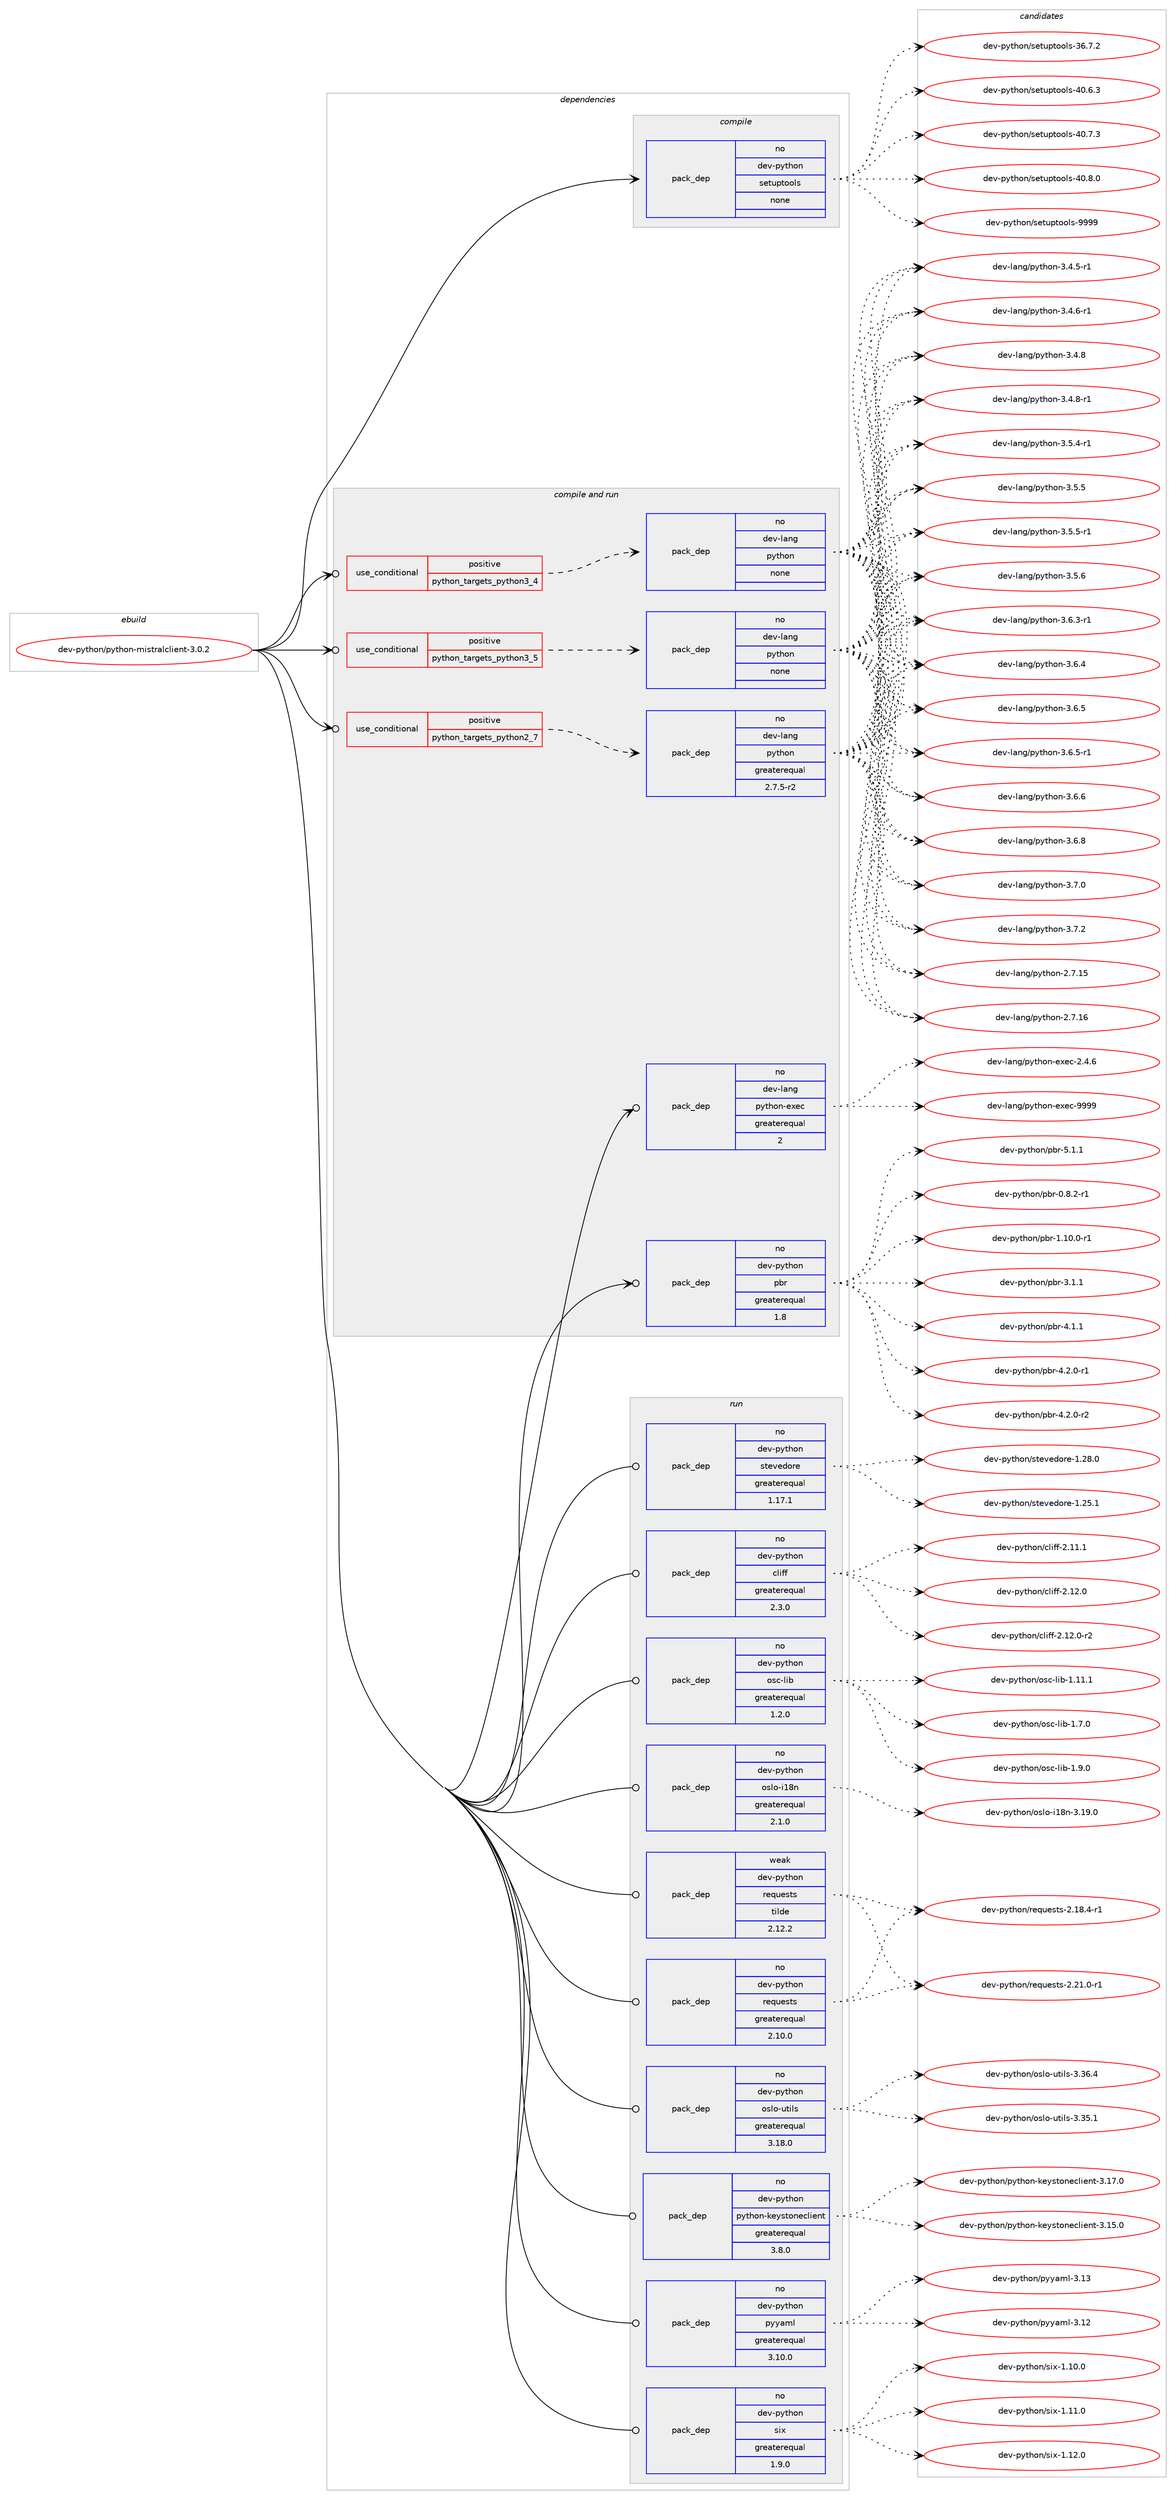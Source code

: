 digraph prolog {

# *************
# Graph options
# *************

newrank=true;
concentrate=true;
compound=true;
graph [rankdir=LR,fontname=Helvetica,fontsize=10,ranksep=1.5];#, ranksep=2.5, nodesep=0.2];
edge  [arrowhead=vee];
node  [fontname=Helvetica,fontsize=10];

# **********
# The ebuild
# **********

subgraph cluster_leftcol {
color=gray;
rank=same;
label=<<i>ebuild</i>>;
id [label="dev-python/python-mistralclient-3.0.2", color=red, width=4, href="../dev-python/python-mistralclient-3.0.2.svg"];
}

# ****************
# The dependencies
# ****************

subgraph cluster_midcol {
color=gray;
label=<<i>dependencies</i>>;
subgraph cluster_compile {
fillcolor="#eeeeee";
style=filled;
label=<<i>compile</i>>;
subgraph pack1029538 {
dependency1435745 [label=<<TABLE BORDER="0" CELLBORDER="1" CELLSPACING="0" CELLPADDING="4" WIDTH="220"><TR><TD ROWSPAN="6" CELLPADDING="30">pack_dep</TD></TR><TR><TD WIDTH="110">no</TD></TR><TR><TD>dev-python</TD></TR><TR><TD>setuptools</TD></TR><TR><TD>none</TD></TR><TR><TD></TD></TR></TABLE>>, shape=none, color=blue];
}
id:e -> dependency1435745:w [weight=20,style="solid",arrowhead="vee"];
}
subgraph cluster_compileandrun {
fillcolor="#eeeeee";
style=filled;
label=<<i>compile and run</i>>;
subgraph cond382853 {
dependency1435746 [label=<<TABLE BORDER="0" CELLBORDER="1" CELLSPACING="0" CELLPADDING="4"><TR><TD ROWSPAN="3" CELLPADDING="10">use_conditional</TD></TR><TR><TD>positive</TD></TR><TR><TD>python_targets_python2_7</TD></TR></TABLE>>, shape=none, color=red];
subgraph pack1029539 {
dependency1435747 [label=<<TABLE BORDER="0" CELLBORDER="1" CELLSPACING="0" CELLPADDING="4" WIDTH="220"><TR><TD ROWSPAN="6" CELLPADDING="30">pack_dep</TD></TR><TR><TD WIDTH="110">no</TD></TR><TR><TD>dev-lang</TD></TR><TR><TD>python</TD></TR><TR><TD>greaterequal</TD></TR><TR><TD>2.7.5-r2</TD></TR></TABLE>>, shape=none, color=blue];
}
dependency1435746:e -> dependency1435747:w [weight=20,style="dashed",arrowhead="vee"];
}
id:e -> dependency1435746:w [weight=20,style="solid",arrowhead="odotvee"];
subgraph cond382854 {
dependency1435748 [label=<<TABLE BORDER="0" CELLBORDER="1" CELLSPACING="0" CELLPADDING="4"><TR><TD ROWSPAN="3" CELLPADDING="10">use_conditional</TD></TR><TR><TD>positive</TD></TR><TR><TD>python_targets_python3_4</TD></TR></TABLE>>, shape=none, color=red];
subgraph pack1029540 {
dependency1435749 [label=<<TABLE BORDER="0" CELLBORDER="1" CELLSPACING="0" CELLPADDING="4" WIDTH="220"><TR><TD ROWSPAN="6" CELLPADDING="30">pack_dep</TD></TR><TR><TD WIDTH="110">no</TD></TR><TR><TD>dev-lang</TD></TR><TR><TD>python</TD></TR><TR><TD>none</TD></TR><TR><TD></TD></TR></TABLE>>, shape=none, color=blue];
}
dependency1435748:e -> dependency1435749:w [weight=20,style="dashed",arrowhead="vee"];
}
id:e -> dependency1435748:w [weight=20,style="solid",arrowhead="odotvee"];
subgraph cond382855 {
dependency1435750 [label=<<TABLE BORDER="0" CELLBORDER="1" CELLSPACING="0" CELLPADDING="4"><TR><TD ROWSPAN="3" CELLPADDING="10">use_conditional</TD></TR><TR><TD>positive</TD></TR><TR><TD>python_targets_python3_5</TD></TR></TABLE>>, shape=none, color=red];
subgraph pack1029541 {
dependency1435751 [label=<<TABLE BORDER="0" CELLBORDER="1" CELLSPACING="0" CELLPADDING="4" WIDTH="220"><TR><TD ROWSPAN="6" CELLPADDING="30">pack_dep</TD></TR><TR><TD WIDTH="110">no</TD></TR><TR><TD>dev-lang</TD></TR><TR><TD>python</TD></TR><TR><TD>none</TD></TR><TR><TD></TD></TR></TABLE>>, shape=none, color=blue];
}
dependency1435750:e -> dependency1435751:w [weight=20,style="dashed",arrowhead="vee"];
}
id:e -> dependency1435750:w [weight=20,style="solid",arrowhead="odotvee"];
subgraph pack1029542 {
dependency1435752 [label=<<TABLE BORDER="0" CELLBORDER="1" CELLSPACING="0" CELLPADDING="4" WIDTH="220"><TR><TD ROWSPAN="6" CELLPADDING="30">pack_dep</TD></TR><TR><TD WIDTH="110">no</TD></TR><TR><TD>dev-lang</TD></TR><TR><TD>python-exec</TD></TR><TR><TD>greaterequal</TD></TR><TR><TD>2</TD></TR></TABLE>>, shape=none, color=blue];
}
id:e -> dependency1435752:w [weight=20,style="solid",arrowhead="odotvee"];
subgraph pack1029543 {
dependency1435753 [label=<<TABLE BORDER="0" CELLBORDER="1" CELLSPACING="0" CELLPADDING="4" WIDTH="220"><TR><TD ROWSPAN="6" CELLPADDING="30">pack_dep</TD></TR><TR><TD WIDTH="110">no</TD></TR><TR><TD>dev-python</TD></TR><TR><TD>pbr</TD></TR><TR><TD>greaterequal</TD></TR><TR><TD>1.8</TD></TR></TABLE>>, shape=none, color=blue];
}
id:e -> dependency1435753:w [weight=20,style="solid",arrowhead="odotvee"];
}
subgraph cluster_run {
fillcolor="#eeeeee";
style=filled;
label=<<i>run</i>>;
subgraph pack1029544 {
dependency1435754 [label=<<TABLE BORDER="0" CELLBORDER="1" CELLSPACING="0" CELLPADDING="4" WIDTH="220"><TR><TD ROWSPAN="6" CELLPADDING="30">pack_dep</TD></TR><TR><TD WIDTH="110">no</TD></TR><TR><TD>dev-python</TD></TR><TR><TD>cliff</TD></TR><TR><TD>greaterequal</TD></TR><TR><TD>2.3.0</TD></TR></TABLE>>, shape=none, color=blue];
}
id:e -> dependency1435754:w [weight=20,style="solid",arrowhead="odot"];
subgraph pack1029545 {
dependency1435755 [label=<<TABLE BORDER="0" CELLBORDER="1" CELLSPACING="0" CELLPADDING="4" WIDTH="220"><TR><TD ROWSPAN="6" CELLPADDING="30">pack_dep</TD></TR><TR><TD WIDTH="110">no</TD></TR><TR><TD>dev-python</TD></TR><TR><TD>osc-lib</TD></TR><TR><TD>greaterequal</TD></TR><TR><TD>1.2.0</TD></TR></TABLE>>, shape=none, color=blue];
}
id:e -> dependency1435755:w [weight=20,style="solid",arrowhead="odot"];
subgraph pack1029546 {
dependency1435756 [label=<<TABLE BORDER="0" CELLBORDER="1" CELLSPACING="0" CELLPADDING="4" WIDTH="220"><TR><TD ROWSPAN="6" CELLPADDING="30">pack_dep</TD></TR><TR><TD WIDTH="110">no</TD></TR><TR><TD>dev-python</TD></TR><TR><TD>oslo-i18n</TD></TR><TR><TD>greaterequal</TD></TR><TR><TD>2.1.0</TD></TR></TABLE>>, shape=none, color=blue];
}
id:e -> dependency1435756:w [weight=20,style="solid",arrowhead="odot"];
subgraph pack1029547 {
dependency1435757 [label=<<TABLE BORDER="0" CELLBORDER="1" CELLSPACING="0" CELLPADDING="4" WIDTH="220"><TR><TD ROWSPAN="6" CELLPADDING="30">pack_dep</TD></TR><TR><TD WIDTH="110">no</TD></TR><TR><TD>dev-python</TD></TR><TR><TD>oslo-utils</TD></TR><TR><TD>greaterequal</TD></TR><TR><TD>3.18.0</TD></TR></TABLE>>, shape=none, color=blue];
}
id:e -> dependency1435757:w [weight=20,style="solid",arrowhead="odot"];
subgraph pack1029548 {
dependency1435758 [label=<<TABLE BORDER="0" CELLBORDER="1" CELLSPACING="0" CELLPADDING="4" WIDTH="220"><TR><TD ROWSPAN="6" CELLPADDING="30">pack_dep</TD></TR><TR><TD WIDTH="110">no</TD></TR><TR><TD>dev-python</TD></TR><TR><TD>python-keystoneclient</TD></TR><TR><TD>greaterequal</TD></TR><TR><TD>3.8.0</TD></TR></TABLE>>, shape=none, color=blue];
}
id:e -> dependency1435758:w [weight=20,style="solid",arrowhead="odot"];
subgraph pack1029549 {
dependency1435759 [label=<<TABLE BORDER="0" CELLBORDER="1" CELLSPACING="0" CELLPADDING="4" WIDTH="220"><TR><TD ROWSPAN="6" CELLPADDING="30">pack_dep</TD></TR><TR><TD WIDTH="110">no</TD></TR><TR><TD>dev-python</TD></TR><TR><TD>pyyaml</TD></TR><TR><TD>greaterequal</TD></TR><TR><TD>3.10.0</TD></TR></TABLE>>, shape=none, color=blue];
}
id:e -> dependency1435759:w [weight=20,style="solid",arrowhead="odot"];
subgraph pack1029550 {
dependency1435760 [label=<<TABLE BORDER="0" CELLBORDER="1" CELLSPACING="0" CELLPADDING="4" WIDTH="220"><TR><TD ROWSPAN="6" CELLPADDING="30">pack_dep</TD></TR><TR><TD WIDTH="110">no</TD></TR><TR><TD>dev-python</TD></TR><TR><TD>requests</TD></TR><TR><TD>greaterequal</TD></TR><TR><TD>2.10.0</TD></TR></TABLE>>, shape=none, color=blue];
}
id:e -> dependency1435760:w [weight=20,style="solid",arrowhead="odot"];
subgraph pack1029551 {
dependency1435761 [label=<<TABLE BORDER="0" CELLBORDER="1" CELLSPACING="0" CELLPADDING="4" WIDTH="220"><TR><TD ROWSPAN="6" CELLPADDING="30">pack_dep</TD></TR><TR><TD WIDTH="110">no</TD></TR><TR><TD>dev-python</TD></TR><TR><TD>six</TD></TR><TR><TD>greaterequal</TD></TR><TR><TD>1.9.0</TD></TR></TABLE>>, shape=none, color=blue];
}
id:e -> dependency1435761:w [weight=20,style="solid",arrowhead="odot"];
subgraph pack1029552 {
dependency1435762 [label=<<TABLE BORDER="0" CELLBORDER="1" CELLSPACING="0" CELLPADDING="4" WIDTH="220"><TR><TD ROWSPAN="6" CELLPADDING="30">pack_dep</TD></TR><TR><TD WIDTH="110">no</TD></TR><TR><TD>dev-python</TD></TR><TR><TD>stevedore</TD></TR><TR><TD>greaterequal</TD></TR><TR><TD>1.17.1</TD></TR></TABLE>>, shape=none, color=blue];
}
id:e -> dependency1435762:w [weight=20,style="solid",arrowhead="odot"];
subgraph pack1029553 {
dependency1435763 [label=<<TABLE BORDER="0" CELLBORDER="1" CELLSPACING="0" CELLPADDING="4" WIDTH="220"><TR><TD ROWSPAN="6" CELLPADDING="30">pack_dep</TD></TR><TR><TD WIDTH="110">weak</TD></TR><TR><TD>dev-python</TD></TR><TR><TD>requests</TD></TR><TR><TD>tilde</TD></TR><TR><TD>2.12.2</TD></TR></TABLE>>, shape=none, color=blue];
}
id:e -> dependency1435763:w [weight=20,style="solid",arrowhead="odot"];
}
}

# **************
# The candidates
# **************

subgraph cluster_choices {
rank=same;
color=gray;
label=<<i>candidates</i>>;

subgraph choice1029538 {
color=black;
nodesep=1;
choice100101118451121211161041111104711510111611711211611111110811545515446554650 [label="dev-python/setuptools-36.7.2", color=red, width=4,href="../dev-python/setuptools-36.7.2.svg"];
choice100101118451121211161041111104711510111611711211611111110811545524846544651 [label="dev-python/setuptools-40.6.3", color=red, width=4,href="../dev-python/setuptools-40.6.3.svg"];
choice100101118451121211161041111104711510111611711211611111110811545524846554651 [label="dev-python/setuptools-40.7.3", color=red, width=4,href="../dev-python/setuptools-40.7.3.svg"];
choice100101118451121211161041111104711510111611711211611111110811545524846564648 [label="dev-python/setuptools-40.8.0", color=red, width=4,href="../dev-python/setuptools-40.8.0.svg"];
choice10010111845112121116104111110471151011161171121161111111081154557575757 [label="dev-python/setuptools-9999", color=red, width=4,href="../dev-python/setuptools-9999.svg"];
dependency1435745:e -> choice100101118451121211161041111104711510111611711211611111110811545515446554650:w [style=dotted,weight="100"];
dependency1435745:e -> choice100101118451121211161041111104711510111611711211611111110811545524846544651:w [style=dotted,weight="100"];
dependency1435745:e -> choice100101118451121211161041111104711510111611711211611111110811545524846554651:w [style=dotted,weight="100"];
dependency1435745:e -> choice100101118451121211161041111104711510111611711211611111110811545524846564648:w [style=dotted,weight="100"];
dependency1435745:e -> choice10010111845112121116104111110471151011161171121161111111081154557575757:w [style=dotted,weight="100"];
}
subgraph choice1029539 {
color=black;
nodesep=1;
choice10010111845108971101034711212111610411111045504655464953 [label="dev-lang/python-2.7.15", color=red, width=4,href="../dev-lang/python-2.7.15.svg"];
choice10010111845108971101034711212111610411111045504655464954 [label="dev-lang/python-2.7.16", color=red, width=4,href="../dev-lang/python-2.7.16.svg"];
choice1001011184510897110103471121211161041111104551465246534511449 [label="dev-lang/python-3.4.5-r1", color=red, width=4,href="../dev-lang/python-3.4.5-r1.svg"];
choice1001011184510897110103471121211161041111104551465246544511449 [label="dev-lang/python-3.4.6-r1", color=red, width=4,href="../dev-lang/python-3.4.6-r1.svg"];
choice100101118451089711010347112121116104111110455146524656 [label="dev-lang/python-3.4.8", color=red, width=4,href="../dev-lang/python-3.4.8.svg"];
choice1001011184510897110103471121211161041111104551465246564511449 [label="dev-lang/python-3.4.8-r1", color=red, width=4,href="../dev-lang/python-3.4.8-r1.svg"];
choice1001011184510897110103471121211161041111104551465346524511449 [label="dev-lang/python-3.5.4-r1", color=red, width=4,href="../dev-lang/python-3.5.4-r1.svg"];
choice100101118451089711010347112121116104111110455146534653 [label="dev-lang/python-3.5.5", color=red, width=4,href="../dev-lang/python-3.5.5.svg"];
choice1001011184510897110103471121211161041111104551465346534511449 [label="dev-lang/python-3.5.5-r1", color=red, width=4,href="../dev-lang/python-3.5.5-r1.svg"];
choice100101118451089711010347112121116104111110455146534654 [label="dev-lang/python-3.5.6", color=red, width=4,href="../dev-lang/python-3.5.6.svg"];
choice1001011184510897110103471121211161041111104551465446514511449 [label="dev-lang/python-3.6.3-r1", color=red, width=4,href="../dev-lang/python-3.6.3-r1.svg"];
choice100101118451089711010347112121116104111110455146544652 [label="dev-lang/python-3.6.4", color=red, width=4,href="../dev-lang/python-3.6.4.svg"];
choice100101118451089711010347112121116104111110455146544653 [label="dev-lang/python-3.6.5", color=red, width=4,href="../dev-lang/python-3.6.5.svg"];
choice1001011184510897110103471121211161041111104551465446534511449 [label="dev-lang/python-3.6.5-r1", color=red, width=4,href="../dev-lang/python-3.6.5-r1.svg"];
choice100101118451089711010347112121116104111110455146544654 [label="dev-lang/python-3.6.6", color=red, width=4,href="../dev-lang/python-3.6.6.svg"];
choice100101118451089711010347112121116104111110455146544656 [label="dev-lang/python-3.6.8", color=red, width=4,href="../dev-lang/python-3.6.8.svg"];
choice100101118451089711010347112121116104111110455146554648 [label="dev-lang/python-3.7.0", color=red, width=4,href="../dev-lang/python-3.7.0.svg"];
choice100101118451089711010347112121116104111110455146554650 [label="dev-lang/python-3.7.2", color=red, width=4,href="../dev-lang/python-3.7.2.svg"];
dependency1435747:e -> choice10010111845108971101034711212111610411111045504655464953:w [style=dotted,weight="100"];
dependency1435747:e -> choice10010111845108971101034711212111610411111045504655464954:w [style=dotted,weight="100"];
dependency1435747:e -> choice1001011184510897110103471121211161041111104551465246534511449:w [style=dotted,weight="100"];
dependency1435747:e -> choice1001011184510897110103471121211161041111104551465246544511449:w [style=dotted,weight="100"];
dependency1435747:e -> choice100101118451089711010347112121116104111110455146524656:w [style=dotted,weight="100"];
dependency1435747:e -> choice1001011184510897110103471121211161041111104551465246564511449:w [style=dotted,weight="100"];
dependency1435747:e -> choice1001011184510897110103471121211161041111104551465346524511449:w [style=dotted,weight="100"];
dependency1435747:e -> choice100101118451089711010347112121116104111110455146534653:w [style=dotted,weight="100"];
dependency1435747:e -> choice1001011184510897110103471121211161041111104551465346534511449:w [style=dotted,weight="100"];
dependency1435747:e -> choice100101118451089711010347112121116104111110455146534654:w [style=dotted,weight="100"];
dependency1435747:e -> choice1001011184510897110103471121211161041111104551465446514511449:w [style=dotted,weight="100"];
dependency1435747:e -> choice100101118451089711010347112121116104111110455146544652:w [style=dotted,weight="100"];
dependency1435747:e -> choice100101118451089711010347112121116104111110455146544653:w [style=dotted,weight="100"];
dependency1435747:e -> choice1001011184510897110103471121211161041111104551465446534511449:w [style=dotted,weight="100"];
dependency1435747:e -> choice100101118451089711010347112121116104111110455146544654:w [style=dotted,weight="100"];
dependency1435747:e -> choice100101118451089711010347112121116104111110455146544656:w [style=dotted,weight="100"];
dependency1435747:e -> choice100101118451089711010347112121116104111110455146554648:w [style=dotted,weight="100"];
dependency1435747:e -> choice100101118451089711010347112121116104111110455146554650:w [style=dotted,weight="100"];
}
subgraph choice1029540 {
color=black;
nodesep=1;
choice10010111845108971101034711212111610411111045504655464953 [label="dev-lang/python-2.7.15", color=red, width=4,href="../dev-lang/python-2.7.15.svg"];
choice10010111845108971101034711212111610411111045504655464954 [label="dev-lang/python-2.7.16", color=red, width=4,href="../dev-lang/python-2.7.16.svg"];
choice1001011184510897110103471121211161041111104551465246534511449 [label="dev-lang/python-3.4.5-r1", color=red, width=4,href="../dev-lang/python-3.4.5-r1.svg"];
choice1001011184510897110103471121211161041111104551465246544511449 [label="dev-lang/python-3.4.6-r1", color=red, width=4,href="../dev-lang/python-3.4.6-r1.svg"];
choice100101118451089711010347112121116104111110455146524656 [label="dev-lang/python-3.4.8", color=red, width=4,href="../dev-lang/python-3.4.8.svg"];
choice1001011184510897110103471121211161041111104551465246564511449 [label="dev-lang/python-3.4.8-r1", color=red, width=4,href="../dev-lang/python-3.4.8-r1.svg"];
choice1001011184510897110103471121211161041111104551465346524511449 [label="dev-lang/python-3.5.4-r1", color=red, width=4,href="../dev-lang/python-3.5.4-r1.svg"];
choice100101118451089711010347112121116104111110455146534653 [label="dev-lang/python-3.5.5", color=red, width=4,href="../dev-lang/python-3.5.5.svg"];
choice1001011184510897110103471121211161041111104551465346534511449 [label="dev-lang/python-3.5.5-r1", color=red, width=4,href="../dev-lang/python-3.5.5-r1.svg"];
choice100101118451089711010347112121116104111110455146534654 [label="dev-lang/python-3.5.6", color=red, width=4,href="../dev-lang/python-3.5.6.svg"];
choice1001011184510897110103471121211161041111104551465446514511449 [label="dev-lang/python-3.6.3-r1", color=red, width=4,href="../dev-lang/python-3.6.3-r1.svg"];
choice100101118451089711010347112121116104111110455146544652 [label="dev-lang/python-3.6.4", color=red, width=4,href="../dev-lang/python-3.6.4.svg"];
choice100101118451089711010347112121116104111110455146544653 [label="dev-lang/python-3.6.5", color=red, width=4,href="../dev-lang/python-3.6.5.svg"];
choice1001011184510897110103471121211161041111104551465446534511449 [label="dev-lang/python-3.6.5-r1", color=red, width=4,href="../dev-lang/python-3.6.5-r1.svg"];
choice100101118451089711010347112121116104111110455146544654 [label="dev-lang/python-3.6.6", color=red, width=4,href="../dev-lang/python-3.6.6.svg"];
choice100101118451089711010347112121116104111110455146544656 [label="dev-lang/python-3.6.8", color=red, width=4,href="../dev-lang/python-3.6.8.svg"];
choice100101118451089711010347112121116104111110455146554648 [label="dev-lang/python-3.7.0", color=red, width=4,href="../dev-lang/python-3.7.0.svg"];
choice100101118451089711010347112121116104111110455146554650 [label="dev-lang/python-3.7.2", color=red, width=4,href="../dev-lang/python-3.7.2.svg"];
dependency1435749:e -> choice10010111845108971101034711212111610411111045504655464953:w [style=dotted,weight="100"];
dependency1435749:e -> choice10010111845108971101034711212111610411111045504655464954:w [style=dotted,weight="100"];
dependency1435749:e -> choice1001011184510897110103471121211161041111104551465246534511449:w [style=dotted,weight="100"];
dependency1435749:e -> choice1001011184510897110103471121211161041111104551465246544511449:w [style=dotted,weight="100"];
dependency1435749:e -> choice100101118451089711010347112121116104111110455146524656:w [style=dotted,weight="100"];
dependency1435749:e -> choice1001011184510897110103471121211161041111104551465246564511449:w [style=dotted,weight="100"];
dependency1435749:e -> choice1001011184510897110103471121211161041111104551465346524511449:w [style=dotted,weight="100"];
dependency1435749:e -> choice100101118451089711010347112121116104111110455146534653:w [style=dotted,weight="100"];
dependency1435749:e -> choice1001011184510897110103471121211161041111104551465346534511449:w [style=dotted,weight="100"];
dependency1435749:e -> choice100101118451089711010347112121116104111110455146534654:w [style=dotted,weight="100"];
dependency1435749:e -> choice1001011184510897110103471121211161041111104551465446514511449:w [style=dotted,weight="100"];
dependency1435749:e -> choice100101118451089711010347112121116104111110455146544652:w [style=dotted,weight="100"];
dependency1435749:e -> choice100101118451089711010347112121116104111110455146544653:w [style=dotted,weight="100"];
dependency1435749:e -> choice1001011184510897110103471121211161041111104551465446534511449:w [style=dotted,weight="100"];
dependency1435749:e -> choice100101118451089711010347112121116104111110455146544654:w [style=dotted,weight="100"];
dependency1435749:e -> choice100101118451089711010347112121116104111110455146544656:w [style=dotted,weight="100"];
dependency1435749:e -> choice100101118451089711010347112121116104111110455146554648:w [style=dotted,weight="100"];
dependency1435749:e -> choice100101118451089711010347112121116104111110455146554650:w [style=dotted,weight="100"];
}
subgraph choice1029541 {
color=black;
nodesep=1;
choice10010111845108971101034711212111610411111045504655464953 [label="dev-lang/python-2.7.15", color=red, width=4,href="../dev-lang/python-2.7.15.svg"];
choice10010111845108971101034711212111610411111045504655464954 [label="dev-lang/python-2.7.16", color=red, width=4,href="../dev-lang/python-2.7.16.svg"];
choice1001011184510897110103471121211161041111104551465246534511449 [label="dev-lang/python-3.4.5-r1", color=red, width=4,href="../dev-lang/python-3.4.5-r1.svg"];
choice1001011184510897110103471121211161041111104551465246544511449 [label="dev-lang/python-3.4.6-r1", color=red, width=4,href="../dev-lang/python-3.4.6-r1.svg"];
choice100101118451089711010347112121116104111110455146524656 [label="dev-lang/python-3.4.8", color=red, width=4,href="../dev-lang/python-3.4.8.svg"];
choice1001011184510897110103471121211161041111104551465246564511449 [label="dev-lang/python-3.4.8-r1", color=red, width=4,href="../dev-lang/python-3.4.8-r1.svg"];
choice1001011184510897110103471121211161041111104551465346524511449 [label="dev-lang/python-3.5.4-r1", color=red, width=4,href="../dev-lang/python-3.5.4-r1.svg"];
choice100101118451089711010347112121116104111110455146534653 [label="dev-lang/python-3.5.5", color=red, width=4,href="../dev-lang/python-3.5.5.svg"];
choice1001011184510897110103471121211161041111104551465346534511449 [label="dev-lang/python-3.5.5-r1", color=red, width=4,href="../dev-lang/python-3.5.5-r1.svg"];
choice100101118451089711010347112121116104111110455146534654 [label="dev-lang/python-3.5.6", color=red, width=4,href="../dev-lang/python-3.5.6.svg"];
choice1001011184510897110103471121211161041111104551465446514511449 [label="dev-lang/python-3.6.3-r1", color=red, width=4,href="../dev-lang/python-3.6.3-r1.svg"];
choice100101118451089711010347112121116104111110455146544652 [label="dev-lang/python-3.6.4", color=red, width=4,href="../dev-lang/python-3.6.4.svg"];
choice100101118451089711010347112121116104111110455146544653 [label="dev-lang/python-3.6.5", color=red, width=4,href="../dev-lang/python-3.6.5.svg"];
choice1001011184510897110103471121211161041111104551465446534511449 [label="dev-lang/python-3.6.5-r1", color=red, width=4,href="../dev-lang/python-3.6.5-r1.svg"];
choice100101118451089711010347112121116104111110455146544654 [label="dev-lang/python-3.6.6", color=red, width=4,href="../dev-lang/python-3.6.6.svg"];
choice100101118451089711010347112121116104111110455146544656 [label="dev-lang/python-3.6.8", color=red, width=4,href="../dev-lang/python-3.6.8.svg"];
choice100101118451089711010347112121116104111110455146554648 [label="dev-lang/python-3.7.0", color=red, width=4,href="../dev-lang/python-3.7.0.svg"];
choice100101118451089711010347112121116104111110455146554650 [label="dev-lang/python-3.7.2", color=red, width=4,href="../dev-lang/python-3.7.2.svg"];
dependency1435751:e -> choice10010111845108971101034711212111610411111045504655464953:w [style=dotted,weight="100"];
dependency1435751:e -> choice10010111845108971101034711212111610411111045504655464954:w [style=dotted,weight="100"];
dependency1435751:e -> choice1001011184510897110103471121211161041111104551465246534511449:w [style=dotted,weight="100"];
dependency1435751:e -> choice1001011184510897110103471121211161041111104551465246544511449:w [style=dotted,weight="100"];
dependency1435751:e -> choice100101118451089711010347112121116104111110455146524656:w [style=dotted,weight="100"];
dependency1435751:e -> choice1001011184510897110103471121211161041111104551465246564511449:w [style=dotted,weight="100"];
dependency1435751:e -> choice1001011184510897110103471121211161041111104551465346524511449:w [style=dotted,weight="100"];
dependency1435751:e -> choice100101118451089711010347112121116104111110455146534653:w [style=dotted,weight="100"];
dependency1435751:e -> choice1001011184510897110103471121211161041111104551465346534511449:w [style=dotted,weight="100"];
dependency1435751:e -> choice100101118451089711010347112121116104111110455146534654:w [style=dotted,weight="100"];
dependency1435751:e -> choice1001011184510897110103471121211161041111104551465446514511449:w [style=dotted,weight="100"];
dependency1435751:e -> choice100101118451089711010347112121116104111110455146544652:w [style=dotted,weight="100"];
dependency1435751:e -> choice100101118451089711010347112121116104111110455146544653:w [style=dotted,weight="100"];
dependency1435751:e -> choice1001011184510897110103471121211161041111104551465446534511449:w [style=dotted,weight="100"];
dependency1435751:e -> choice100101118451089711010347112121116104111110455146544654:w [style=dotted,weight="100"];
dependency1435751:e -> choice100101118451089711010347112121116104111110455146544656:w [style=dotted,weight="100"];
dependency1435751:e -> choice100101118451089711010347112121116104111110455146554648:w [style=dotted,weight="100"];
dependency1435751:e -> choice100101118451089711010347112121116104111110455146554650:w [style=dotted,weight="100"];
}
subgraph choice1029542 {
color=black;
nodesep=1;
choice1001011184510897110103471121211161041111104510112010199455046524654 [label="dev-lang/python-exec-2.4.6", color=red, width=4,href="../dev-lang/python-exec-2.4.6.svg"];
choice10010111845108971101034711212111610411111045101120101994557575757 [label="dev-lang/python-exec-9999", color=red, width=4,href="../dev-lang/python-exec-9999.svg"];
dependency1435752:e -> choice1001011184510897110103471121211161041111104510112010199455046524654:w [style=dotted,weight="100"];
dependency1435752:e -> choice10010111845108971101034711212111610411111045101120101994557575757:w [style=dotted,weight="100"];
}
subgraph choice1029543 {
color=black;
nodesep=1;
choice1001011184511212111610411111047112981144548465646504511449 [label="dev-python/pbr-0.8.2-r1", color=red, width=4,href="../dev-python/pbr-0.8.2-r1.svg"];
choice100101118451121211161041111104711298114454946494846484511449 [label="dev-python/pbr-1.10.0-r1", color=red, width=4,href="../dev-python/pbr-1.10.0-r1.svg"];
choice100101118451121211161041111104711298114455146494649 [label="dev-python/pbr-3.1.1", color=red, width=4,href="../dev-python/pbr-3.1.1.svg"];
choice100101118451121211161041111104711298114455246494649 [label="dev-python/pbr-4.1.1", color=red, width=4,href="../dev-python/pbr-4.1.1.svg"];
choice1001011184511212111610411111047112981144552465046484511449 [label="dev-python/pbr-4.2.0-r1", color=red, width=4,href="../dev-python/pbr-4.2.0-r1.svg"];
choice1001011184511212111610411111047112981144552465046484511450 [label="dev-python/pbr-4.2.0-r2", color=red, width=4,href="../dev-python/pbr-4.2.0-r2.svg"];
choice100101118451121211161041111104711298114455346494649 [label="dev-python/pbr-5.1.1", color=red, width=4,href="../dev-python/pbr-5.1.1.svg"];
dependency1435753:e -> choice1001011184511212111610411111047112981144548465646504511449:w [style=dotted,weight="100"];
dependency1435753:e -> choice100101118451121211161041111104711298114454946494846484511449:w [style=dotted,weight="100"];
dependency1435753:e -> choice100101118451121211161041111104711298114455146494649:w [style=dotted,weight="100"];
dependency1435753:e -> choice100101118451121211161041111104711298114455246494649:w [style=dotted,weight="100"];
dependency1435753:e -> choice1001011184511212111610411111047112981144552465046484511449:w [style=dotted,weight="100"];
dependency1435753:e -> choice1001011184511212111610411111047112981144552465046484511450:w [style=dotted,weight="100"];
dependency1435753:e -> choice100101118451121211161041111104711298114455346494649:w [style=dotted,weight="100"];
}
subgraph choice1029544 {
color=black;
nodesep=1;
choice10010111845112121116104111110479910810510210245504649494649 [label="dev-python/cliff-2.11.1", color=red, width=4,href="../dev-python/cliff-2.11.1.svg"];
choice10010111845112121116104111110479910810510210245504649504648 [label="dev-python/cliff-2.12.0", color=red, width=4,href="../dev-python/cliff-2.12.0.svg"];
choice100101118451121211161041111104799108105102102455046495046484511450 [label="dev-python/cliff-2.12.0-r2", color=red, width=4,href="../dev-python/cliff-2.12.0-r2.svg"];
dependency1435754:e -> choice10010111845112121116104111110479910810510210245504649494649:w [style=dotted,weight="100"];
dependency1435754:e -> choice10010111845112121116104111110479910810510210245504649504648:w [style=dotted,weight="100"];
dependency1435754:e -> choice100101118451121211161041111104799108105102102455046495046484511450:w [style=dotted,weight="100"];
}
subgraph choice1029545 {
color=black;
nodesep=1;
choice100101118451121211161041111104711111599451081059845494649494649 [label="dev-python/osc-lib-1.11.1", color=red, width=4,href="../dev-python/osc-lib-1.11.1.svg"];
choice1001011184511212111610411111047111115994510810598454946554648 [label="dev-python/osc-lib-1.7.0", color=red, width=4,href="../dev-python/osc-lib-1.7.0.svg"];
choice1001011184511212111610411111047111115994510810598454946574648 [label="dev-python/osc-lib-1.9.0", color=red, width=4,href="../dev-python/osc-lib-1.9.0.svg"];
dependency1435755:e -> choice100101118451121211161041111104711111599451081059845494649494649:w [style=dotted,weight="100"];
dependency1435755:e -> choice1001011184511212111610411111047111115994510810598454946554648:w [style=dotted,weight="100"];
dependency1435755:e -> choice1001011184511212111610411111047111115994510810598454946574648:w [style=dotted,weight="100"];
}
subgraph choice1029546 {
color=black;
nodesep=1;
choice100101118451121211161041111104711111510811145105495611045514649574648 [label="dev-python/oslo-i18n-3.19.0", color=red, width=4,href="../dev-python/oslo-i18n-3.19.0.svg"];
dependency1435756:e -> choice100101118451121211161041111104711111510811145105495611045514649574648:w [style=dotted,weight="100"];
}
subgraph choice1029547 {
color=black;
nodesep=1;
choice10010111845112121116104111110471111151081114511711610510811545514651534649 [label="dev-python/oslo-utils-3.35.1", color=red, width=4,href="../dev-python/oslo-utils-3.35.1.svg"];
choice10010111845112121116104111110471111151081114511711610510811545514651544652 [label="dev-python/oslo-utils-3.36.4", color=red, width=4,href="../dev-python/oslo-utils-3.36.4.svg"];
dependency1435757:e -> choice10010111845112121116104111110471111151081114511711610510811545514651534649:w [style=dotted,weight="100"];
dependency1435757:e -> choice10010111845112121116104111110471111151081114511711610510811545514651544652:w [style=dotted,weight="100"];
}
subgraph choice1029548 {
color=black;
nodesep=1;
choice1001011184511212111610411111047112121116104111110451071011211151161111101019910810510111011645514649534648 [label="dev-python/python-keystoneclient-3.15.0", color=red, width=4,href="../dev-python/python-keystoneclient-3.15.0.svg"];
choice1001011184511212111610411111047112121116104111110451071011211151161111101019910810510111011645514649554648 [label="dev-python/python-keystoneclient-3.17.0", color=red, width=4,href="../dev-python/python-keystoneclient-3.17.0.svg"];
dependency1435758:e -> choice1001011184511212111610411111047112121116104111110451071011211151161111101019910810510111011645514649534648:w [style=dotted,weight="100"];
dependency1435758:e -> choice1001011184511212111610411111047112121116104111110451071011211151161111101019910810510111011645514649554648:w [style=dotted,weight="100"];
}
subgraph choice1029549 {
color=black;
nodesep=1;
choice1001011184511212111610411111047112121121971091084551464950 [label="dev-python/pyyaml-3.12", color=red, width=4,href="../dev-python/pyyaml-3.12.svg"];
choice1001011184511212111610411111047112121121971091084551464951 [label="dev-python/pyyaml-3.13", color=red, width=4,href="../dev-python/pyyaml-3.13.svg"];
dependency1435759:e -> choice1001011184511212111610411111047112121121971091084551464950:w [style=dotted,weight="100"];
dependency1435759:e -> choice1001011184511212111610411111047112121121971091084551464951:w [style=dotted,weight="100"];
}
subgraph choice1029550 {
color=black;
nodesep=1;
choice1001011184511212111610411111047114101113117101115116115455046495646524511449 [label="dev-python/requests-2.18.4-r1", color=red, width=4,href="../dev-python/requests-2.18.4-r1.svg"];
choice1001011184511212111610411111047114101113117101115116115455046504946484511449 [label="dev-python/requests-2.21.0-r1", color=red, width=4,href="../dev-python/requests-2.21.0-r1.svg"];
dependency1435760:e -> choice1001011184511212111610411111047114101113117101115116115455046495646524511449:w [style=dotted,weight="100"];
dependency1435760:e -> choice1001011184511212111610411111047114101113117101115116115455046504946484511449:w [style=dotted,weight="100"];
}
subgraph choice1029551 {
color=black;
nodesep=1;
choice100101118451121211161041111104711510512045494649484648 [label="dev-python/six-1.10.0", color=red, width=4,href="../dev-python/six-1.10.0.svg"];
choice100101118451121211161041111104711510512045494649494648 [label="dev-python/six-1.11.0", color=red, width=4,href="../dev-python/six-1.11.0.svg"];
choice100101118451121211161041111104711510512045494649504648 [label="dev-python/six-1.12.0", color=red, width=4,href="../dev-python/six-1.12.0.svg"];
dependency1435761:e -> choice100101118451121211161041111104711510512045494649484648:w [style=dotted,weight="100"];
dependency1435761:e -> choice100101118451121211161041111104711510512045494649494648:w [style=dotted,weight="100"];
dependency1435761:e -> choice100101118451121211161041111104711510512045494649504648:w [style=dotted,weight="100"];
}
subgraph choice1029552 {
color=black;
nodesep=1;
choice100101118451121211161041111104711511610111810110011111410145494650534649 [label="dev-python/stevedore-1.25.1", color=red, width=4,href="../dev-python/stevedore-1.25.1.svg"];
choice100101118451121211161041111104711511610111810110011111410145494650564648 [label="dev-python/stevedore-1.28.0", color=red, width=4,href="../dev-python/stevedore-1.28.0.svg"];
dependency1435762:e -> choice100101118451121211161041111104711511610111810110011111410145494650534649:w [style=dotted,weight="100"];
dependency1435762:e -> choice100101118451121211161041111104711511610111810110011111410145494650564648:w [style=dotted,weight="100"];
}
subgraph choice1029553 {
color=black;
nodesep=1;
choice1001011184511212111610411111047114101113117101115116115455046495646524511449 [label="dev-python/requests-2.18.4-r1", color=red, width=4,href="../dev-python/requests-2.18.4-r1.svg"];
choice1001011184511212111610411111047114101113117101115116115455046504946484511449 [label="dev-python/requests-2.21.0-r1", color=red, width=4,href="../dev-python/requests-2.21.0-r1.svg"];
dependency1435763:e -> choice1001011184511212111610411111047114101113117101115116115455046495646524511449:w [style=dotted,weight="100"];
dependency1435763:e -> choice1001011184511212111610411111047114101113117101115116115455046504946484511449:w [style=dotted,weight="100"];
}
}

}
